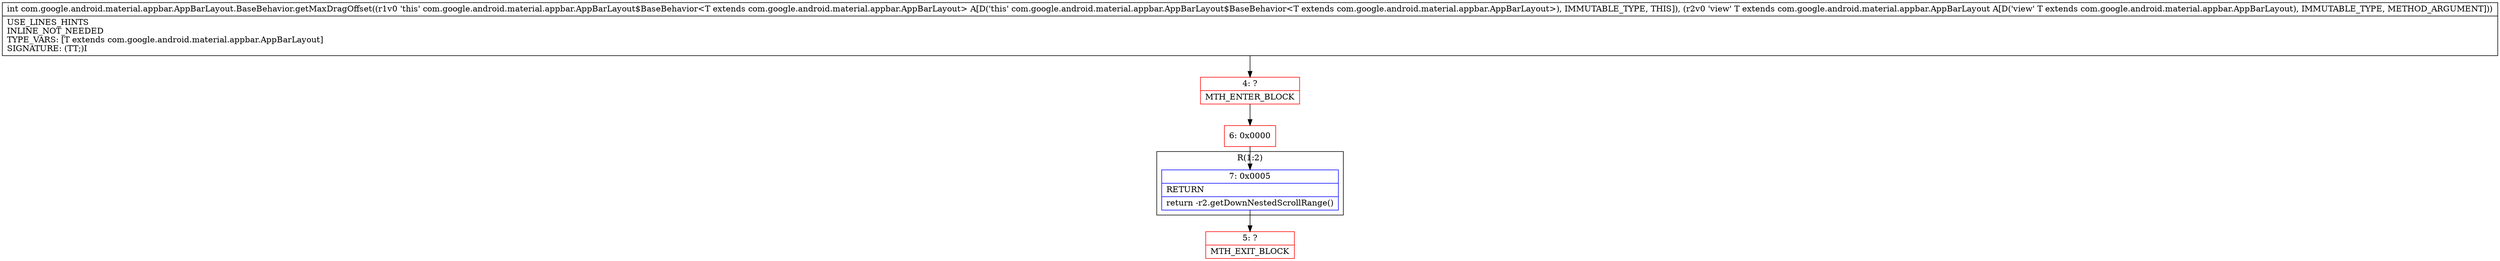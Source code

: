 digraph "CFG forcom.google.android.material.appbar.AppBarLayout.BaseBehavior.getMaxDragOffset(Lcom\/google\/android\/material\/appbar\/AppBarLayout;)I" {
subgraph cluster_Region_1654093455 {
label = "R(1:2)";
node [shape=record,color=blue];
Node_7 [shape=record,label="{7\:\ 0x0005|RETURN\l|return \-r2.getDownNestedScrollRange()\l}"];
}
Node_4 [shape=record,color=red,label="{4\:\ ?|MTH_ENTER_BLOCK\l}"];
Node_6 [shape=record,color=red,label="{6\:\ 0x0000}"];
Node_5 [shape=record,color=red,label="{5\:\ ?|MTH_EXIT_BLOCK\l}"];
MethodNode[shape=record,label="{int com.google.android.material.appbar.AppBarLayout.BaseBehavior.getMaxDragOffset((r1v0 'this' com.google.android.material.appbar.AppBarLayout$BaseBehavior\<T extends com.google.android.material.appbar.AppBarLayout\> A[D('this' com.google.android.material.appbar.AppBarLayout$BaseBehavior\<T extends com.google.android.material.appbar.AppBarLayout\>), IMMUTABLE_TYPE, THIS]), (r2v0 'view' T extends com.google.android.material.appbar.AppBarLayout A[D('view' T extends com.google.android.material.appbar.AppBarLayout), IMMUTABLE_TYPE, METHOD_ARGUMENT]))  | USE_LINES_HINTS\lINLINE_NOT_NEEDED\lTYPE_VARS: [T extends com.google.android.material.appbar.AppBarLayout]\lSIGNATURE: (TT;)I\l}"];
MethodNode -> Node_4;Node_7 -> Node_5;
Node_4 -> Node_6;
Node_6 -> Node_7;
}

